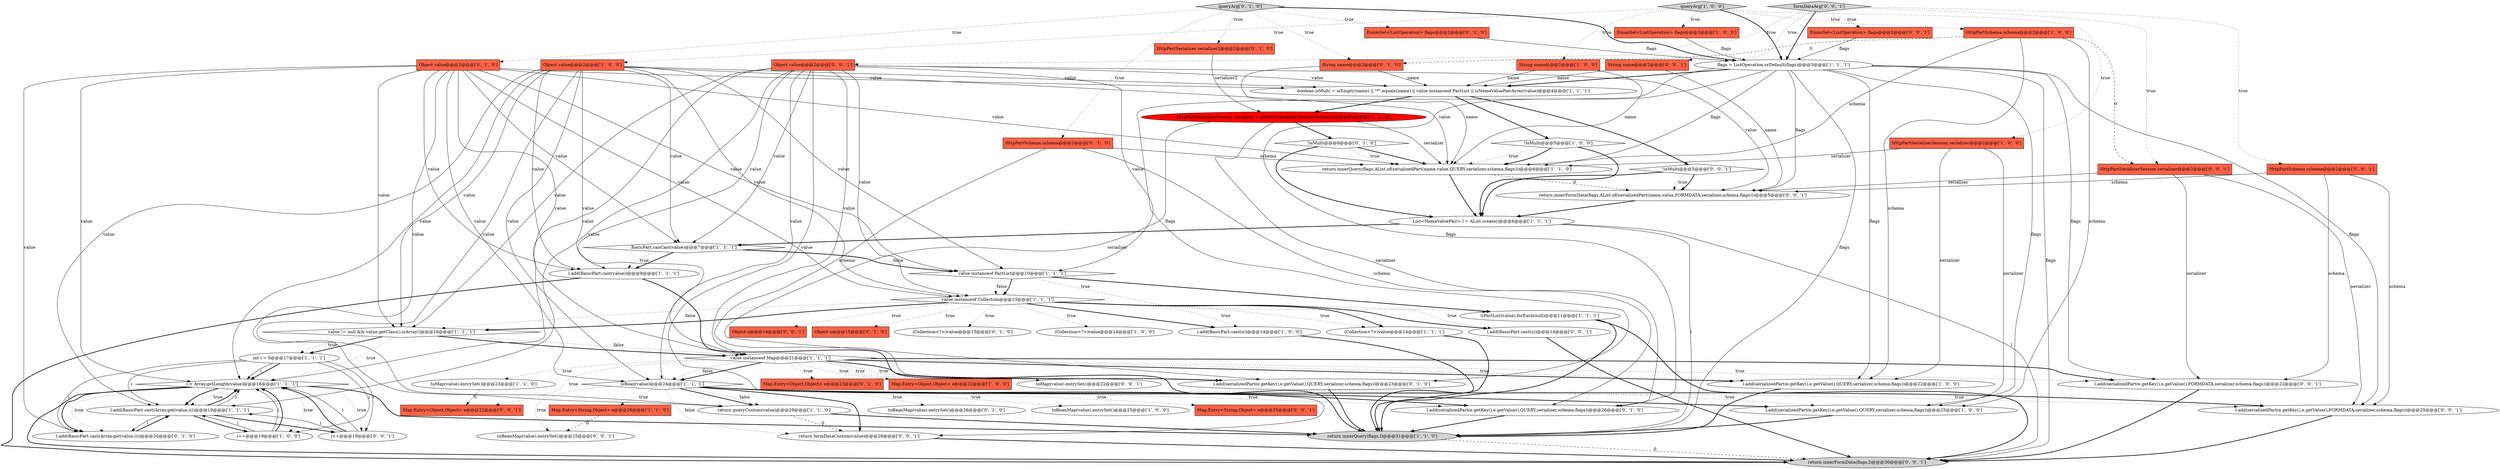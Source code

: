 digraph {
2 [style = filled, label = "i < Array.getLength(value)@@@18@@@['1', '1', '1']", fillcolor = white, shape = diamond image = "AAA0AAABBB1BBB"];
14 [style = filled, label = "l.add(BasicPart.cast(Array.get(value,i)))@@@19@@@['1', '1', '1']", fillcolor = white, shape = ellipse image = "AAA0AAABBB1BBB"];
21 [style = filled, label = "l.add(BasicPart.cast(value))@@@8@@@['1', '1', '1']", fillcolor = white, shape = ellipse image = "AAA0AAABBB1BBB"];
26 [style = filled, label = "l.add(serializedPart(e.getKey(),e.getValue(),QUERY,serializer,schema,flags))@@@25@@@['1', '0', '0']", fillcolor = white, shape = ellipse image = "AAA0AAABBB1BBB"];
19 [style = filled, label = "HttpPartSchema schema@@@2@@@['1', '0', '0']", fillcolor = tomato, shape = box image = "AAA1AAABBB1BBB"];
22 [style = filled, label = "flags = ListOperation.orDefault(flags)@@@3@@@['1', '1', '1']", fillcolor = white, shape = ellipse image = "AAA0AAABBB1BBB"];
50 [style = filled, label = "l.add(serializedPart(e.getKey(),e.getValue(),FORMDATA,serializer,schema,flags))@@@22@@@['0', '0', '1']", fillcolor = white, shape = ellipse image = "AAA0AAABBB3BBB"];
40 [style = filled, label = "(Collection<?>)value@@@15@@@['0', '1', '0']", fillcolor = white, shape = ellipse image = "AAA0AAABBB2BBB"];
42 [style = filled, label = "!isMulti@@@6@@@['0', '1', '0']", fillcolor = white, shape = diamond image = "AAA0AAABBB2BBB"];
48 [style = filled, label = "String name@@@2@@@['0', '1', '0']", fillcolor = tomato, shape = box image = "AAA1AAABBB2BBB"];
60 [style = filled, label = "return innerFormData(flags,l)@@@30@@@['0', '0', '1']", fillcolor = lightgray, shape = ellipse image = "AAA0AAABBB3BBB"];
59 [style = filled, label = "String name@@@2@@@['0', '0', '1']", fillcolor = tomato, shape = box image = "AAA0AAABBB3BBB"];
30 [style = filled, label = "(Collection<?>)value@@@14@@@['1', '1', '1']", fillcolor = white, shape = ellipse image = "AAA0AAABBB1BBB"];
28 [style = filled, label = "(Collection<?>)value@@@14@@@['1', '0', '0']", fillcolor = white, shape = ellipse image = "AAA0AAABBB1BBB"];
15 [style = filled, label = "value instanceof Collection@@@13@@@['1', '1', '1']", fillcolor = white, shape = diamond image = "AAA0AAABBB1BBB"];
12 [style = filled, label = "EnumSet<ListOperation> flags@@@2@@@['1', '0', '0']", fillcolor = tomato, shape = box image = "AAA0AAABBB1BBB"];
41 [style = filled, label = "HttpPartSerializerSession serializer = getPartSerializerSession(serializer2)@@@5@@@['0', '1', '0']", fillcolor = red, shape = ellipse image = "AAA1AAABBB2BBB"];
49 [style = filled, label = "toMap(value).entrySet()@@@22@@@['0', '0', '1']", fillcolor = white, shape = ellipse image = "AAA0AAABBB3BBB"];
10 [style = filled, label = "Object value@@@2@@@['1', '0', '0']", fillcolor = tomato, shape = box image = "AAA0AAABBB1BBB"];
39 [style = filled, label = "toBeanMap(value).entrySet()@@@26@@@['0', '1', '0']", fillcolor = white, shape = ellipse image = "AAA0AAABBB2BBB"];
67 [style = filled, label = "toBeanMap(value).entrySet()@@@25@@@['0', '0', '1']", fillcolor = white, shape = ellipse image = "AAA0AAABBB3BBB"];
53 [style = filled, label = "l.add(serializedPart(e.getKey(),e.getValue(),FORMDATA,serializer,schema,flags))@@@25@@@['0', '0', '1']", fillcolor = white, shape = ellipse image = "AAA0AAABBB3BBB"];
46 [style = filled, label = "HttpPartSchema schema@@@2@@@['0', '1', '0']", fillcolor = tomato, shape = box image = "AAA0AAABBB2BBB"];
51 [style = filled, label = "l.add(BasicPart.cast(o))@@@14@@@['0', '0', '1']", fillcolor = white, shape = ellipse image = "AAA0AAABBB3BBB"];
18 [style = filled, label = "l.add(BasicPart.cast(o))@@@14@@@['1', '0', '0']", fillcolor = white, shape = ellipse image = "AAA0AAABBB1BBB"];
55 [style = filled, label = "Object value@@@2@@@['0', '0', '1']", fillcolor = tomato, shape = box image = "AAA0AAABBB3BBB"];
27 [style = filled, label = "value instanceof PartList@@@10@@@['1', '1', '1']", fillcolor = white, shape = diamond image = "AAA0AAABBB1BBB"];
5 [style = filled, label = "i++@@@19@@@['1', '0', '0']", fillcolor = white, shape = ellipse image = "AAA0AAABBB1BBB"];
57 [style = filled, label = "HttpPartSchema schema@@@2@@@['0', '0', '1']", fillcolor = tomato, shape = box image = "AAA0AAABBB3BBB"];
32 [style = filled, label = "Map.Entry<String,Object> e@@@26@@@['1', '1', '0']", fillcolor = tomato, shape = box image = "AAA0AAABBB1BBB"];
3 [style = filled, label = "!isMulti@@@5@@@['1', '0', '0']", fillcolor = white, shape = diamond image = "AAA0AAABBB1BBB"];
58 [style = filled, label = "i++@@@19@@@['0', '0', '1']", fillcolor = white, shape = ellipse image = "AAA0AAABBB3BBB"];
31 [style = filled, label = "int i = 0@@@17@@@['1', '1', '1']", fillcolor = white, shape = ellipse image = "AAA0AAABBB1BBB"];
7 [style = filled, label = "value instanceof Map@@@21@@@['1', '1', '1']", fillcolor = white, shape = diamond image = "AAA0AAABBB1BBB"];
61 [style = filled, label = "return innerFormData(flags,AList.of(serializedPart(name,value,FORMDATA,serializer,schema,flags)))@@@5@@@['0', '0', '1']", fillcolor = white, shape = ellipse image = "AAA0AAABBB3BBB"];
8 [style = filled, label = "String name@@@2@@@['1', '0', '0']", fillcolor = tomato, shape = box image = "AAA0AAABBB1BBB"];
62 [style = filled, label = "EnumSet<ListOperation> flags@@@2@@@['0', '0', '1']", fillcolor = tomato, shape = box image = "AAA0AAABBB3BBB"];
11 [style = filled, label = "return queryCustom(value)@@@29@@@['1', '1', '0']", fillcolor = white, shape = ellipse image = "AAA0AAABBB1BBB"];
56 [style = filled, label = "!isMulti@@@5@@@['0', '0', '1']", fillcolor = white, shape = diamond image = "AAA0AAABBB3BBB"];
23 [style = filled, label = "((PartList)value).forEach(null)@@@11@@@['1', '1', '1']", fillcolor = white, shape = ellipse image = "AAA0AAABBB1BBB"];
66 [style = filled, label = "Map.Entry<Object,Object> e@@@22@@@['0', '0', '1']", fillcolor = tomato, shape = box image = "AAA0AAABBB3BBB"];
35 [style = filled, label = "l.add(serializedPart(e.getKey(),e.getValue(),QUERY,serializer,schema,flags))@@@26@@@['0', '1', '0']", fillcolor = white, shape = ellipse image = "AAA0AAABBB2BBB"];
13 [style = filled, label = "HttpPartSerializerSession serializer@@@2@@@['1', '0', '0']", fillcolor = tomato, shape = box image = "AAA0AAABBB1BBB"];
33 [style = filled, label = "isBean(value)@@@24@@@['1', '1', '1']", fillcolor = white, shape = diamond image = "AAA0AAABBB1BBB"];
37 [style = filled, label = "Object value@@@2@@@['0', '1', '0']", fillcolor = tomato, shape = box image = "AAA0AAABBB2BBB"];
44 [style = filled, label = "HttpPartSerializer serializer2@@@2@@@['0', '1', '0']", fillcolor = tomato, shape = box image = "AAA0AAABBB2BBB"];
47 [style = filled, label = "queryArg['0', '1', '0']", fillcolor = lightgray, shape = diamond image = "AAA0AAABBB2BBB"];
4 [style = filled, label = "BasicPart.canCast(value)@@@7@@@['1', '1', '1']", fillcolor = white, shape = diamond image = "AAA0AAABBB1BBB"];
54 [style = filled, label = "Object o@@@14@@@['0', '0', '1']", fillcolor = tomato, shape = box image = "AAA0AAABBB3BBB"];
29 [style = filled, label = "toMap(value).entrySet()@@@23@@@['1', '1', '0']", fillcolor = white, shape = ellipse image = "AAA0AAABBB1BBB"];
52 [style = filled, label = "formDataArg['0', '0', '1']", fillcolor = lightgray, shape = diamond image = "AAA0AAABBB3BBB"];
45 [style = filled, label = "EnumSet<ListOperation> flags@@@2@@@['0', '1', '0']", fillcolor = tomato, shape = box image = "AAA0AAABBB2BBB"];
0 [style = filled, label = "return innerQuery(flags,l)@@@31@@@['1', '1', '0']", fillcolor = lightgray, shape = ellipse image = "AAA0AAABBB1BBB"];
24 [style = filled, label = "toBeanMap(value).entrySet()@@@25@@@['1', '0', '0']", fillcolor = white, shape = ellipse image = "AAA0AAABBB1BBB"];
34 [style = filled, label = "l.add(serializedPart(e.getKey(),e.getValue(),QUERY,serializer,schema,flags))@@@23@@@['0', '1', '0']", fillcolor = white, shape = ellipse image = "AAA0AAABBB2BBB"];
64 [style = filled, label = "HttpPartSerializerSession serializer@@@2@@@['0', '0', '1']", fillcolor = tomato, shape = box image = "AAA0AAABBB3BBB"];
6 [style = filled, label = "List<NameValuePair> l = AList.create()@@@6@@@['1', '1', '1']", fillcolor = white, shape = ellipse image = "AAA0AAABBB1BBB"];
38 [style = filled, label = "Object o@@@15@@@['0', '1', '0']", fillcolor = tomato, shape = box image = "AAA0AAABBB2BBB"];
36 [style = filled, label = "l.add(BasicPart.cast(Array.get(value,i)))@@@20@@@['0', '1', '0']", fillcolor = white, shape = ellipse image = "AAA0AAABBB2BBB"];
1 [style = filled, label = "queryArg['1', '0', '0']", fillcolor = lightgray, shape = diamond image = "AAA0AAABBB1BBB"];
17 [style = filled, label = "value != null && value.getClass().isArray()@@@16@@@['1', '1', '1']", fillcolor = white, shape = diamond image = "AAA0AAABBB1BBB"];
63 [style = filled, label = "return formDataCustom(value)@@@28@@@['0', '0', '1']", fillcolor = white, shape = ellipse image = "AAA0AAABBB3BBB"];
43 [style = filled, label = "Map.Entry<Object,Object> e@@@23@@@['0', '1', '0']", fillcolor = tomato, shape = box image = "AAA0AAABBB2BBB"];
9 [style = filled, label = "l.add(serializedPart(e.getKey(),e.getValue(),QUERY,serializer,schema,flags))@@@22@@@['1', '0', '0']", fillcolor = white, shape = ellipse image = "AAA0AAABBB1BBB"];
25 [style = filled, label = "boolean isMulti = isEmpty(name) || \"*\".equals(name) || value instanceof PartList || isNameValuePairArray(value)@@@4@@@['1', '1', '1']", fillcolor = white, shape = ellipse image = "AAA0AAABBB1BBB"];
16 [style = filled, label = "Map.Entry<Object,Object> e@@@22@@@['1', '0', '0']", fillcolor = tomato, shape = box image = "AAA0AAABBB1BBB"];
65 [style = filled, label = "Map.Entry<String,Object> e@@@25@@@['0', '0', '1']", fillcolor = tomato, shape = box image = "AAA0AAABBB3BBB"];
20 [style = filled, label = "return innerQuery(flags,AList.of(serializedPart(name,value,QUERY,serializer,schema,flags)))@@@6@@@['1', '1', '0']", fillcolor = white, shape = ellipse image = "AAA0AAABBB1BBB"];
33->67 [style = dotted, label="true"];
61->6 [style = bold, label=""];
7->66 [style = dotted, label="true"];
8->20 [style = solid, label="name"];
41->34 [style = solid, label="serializer"];
7->34 [style = dotted, label="true"];
10->17 [style = solid, label="value"];
37->2 [style = solid, label="value"];
22->60 [style = solid, label="flags"];
55->17 [style = solid, label="value"];
19->20 [style = solid, label="schema"];
37->15 [style = solid, label="value"];
27->23 [style = dotted, label="true"];
37->36 [style = solid, label="value"];
62->22 [style = solid, label="flags"];
47->37 [style = dotted, label="true"];
33->63 [style = dotted, label="false"];
52->64 [style = dotted, label="true"];
22->50 [style = solid, label="flags"];
33->26 [style = dotted, label="true"];
27->15 [style = bold, label=""];
33->63 [style = bold, label=""];
19->64 [style = dashed, label="0"];
13->26 [style = solid, label="serializer"];
15->30 [style = dotted, label="true"];
55->63 [style = solid, label="value"];
7->9 [style = bold, label=""];
47->22 [style = bold, label=""];
1->13 [style = dotted, label="true"];
10->27 [style = solid, label="value"];
31->5 [style = solid, label="i"];
15->17 [style = bold, label=""];
33->11 [style = bold, label=""];
15->17 [style = dotted, label="false"];
33->35 [style = dotted, label="true"];
52->62 [style = dotted, label="true"];
56->61 [style = dotted, label="true"];
10->20 [style = solid, label="value"];
47->46 [style = dotted, label="true"];
2->14 [style = bold, label=""];
64->53 [style = solid, label="serializer"];
55->27 [style = solid, label="value"];
59->25 [style = solid, label="name"];
2->36 [style = bold, label=""];
7->16 [style = dotted, label="true"];
1->12 [style = dotted, label="true"];
37->25 [style = solid, label="value"];
46->34 [style = solid, label="schema"];
55->4 [style = solid, label="value"];
17->2 [style = dotted, label="true"];
20->61 [style = dashed, label="0"];
53->60 [style = bold, label=""];
41->20 [style = solid, label="serializer"];
64->50 [style = solid, label="serializer"];
18->0 [style = bold, label=""];
41->42 [style = bold, label=""];
52->57 [style = dotted, label="true"];
55->14 [style = solid, label="value"];
37->7 [style = solid, label="value"];
31->36 [style = solid, label="i"];
55->15 [style = solid, label="value"];
22->25 [style = bold, label=""];
17->7 [style = dotted, label="false"];
21->0 [style = bold, label=""];
29->66 [style = dashed, label="0"];
33->32 [style = dotted, label="true"];
15->18 [style = dotted, label="true"];
8->25 [style = solid, label="name"];
25->3 [style = bold, label=""];
15->40 [style = dotted, label="true"];
10->14 [style = solid, label="value"];
4->21 [style = bold, label=""];
33->11 [style = dotted, label="false"];
5->14 [style = solid, label="i"];
58->2 [style = bold, label=""];
31->2 [style = bold, label=""];
2->58 [style = dotted, label="true"];
36->14 [style = bold, label=""];
22->53 [style = solid, label="flags"];
52->59 [style = dotted, label="true"];
34->0 [style = bold, label=""];
37->33 [style = solid, label="value"];
55->7 [style = solid, label="value"];
4->27 [style = dotted, label="false"];
7->29 [style = dotted, label="true"];
7->33 [style = bold, label=""];
6->4 [style = bold, label=""];
10->15 [style = solid, label="value"];
26->0 [style = bold, label=""];
22->34 [style = solid, label="flags"];
35->0 [style = bold, label=""];
51->60 [style = bold, label=""];
19->9 [style = solid, label="schema"];
48->25 [style = solid, label="name"];
46->20 [style = solid, label="schema"];
19->48 [style = dashed, label="0"];
55->33 [style = solid, label="value"];
1->8 [style = dotted, label="true"];
15->51 [style = dotted, label="true"];
37->27 [style = solid, label="value"];
21->60 [style = bold, label=""];
6->0 [style = solid, label="l"];
55->25 [style = solid, label="value"];
22->0 [style = solid, label="flags"];
57->53 [style = solid, label="schema"];
58->2 [style = solid, label="i"];
7->50 [style = bold, label=""];
10->7 [style = solid, label="value"];
33->39 [style = dotted, label="true"];
56->6 [style = bold, label=""];
1->10 [style = dotted, label="true"];
58->14 [style = solid, label="i"];
47->48 [style = dotted, label="true"];
57->61 [style = solid, label="schema"];
52->55 [style = dotted, label="true"];
15->54 [style = dotted, label="true"];
14->36 [style = solid, label="i"];
25->41 [style = bold, label=""];
7->50 [style = dotted, label="true"];
5->2 [style = solid, label="i"];
22->20 [style = solid, label="flags"];
0->60 [style = dashed, label="0"];
3->6 [style = bold, label=""];
10->33 [style = solid, label="value"];
2->60 [style = bold, label=""];
13->20 [style = solid, label="serializer"];
48->20 [style = solid, label="name"];
14->58 [style = bold, label=""];
52->22 [style = bold, label=""];
31->14 [style = solid, label="i"];
23->0 [style = bold, label=""];
1->19 [style = dotted, label="true"];
27->15 [style = dotted, label="false"];
33->26 [style = bold, label=""];
46->35 [style = solid, label="schema"];
59->61 [style = solid, label="name"];
15->28 [style = dotted, label="true"];
4->21 [style = dotted, label="true"];
33->53 [style = dotted, label="true"];
2->0 [style = bold, label=""];
22->9 [style = solid, label="flags"];
63->60 [style = bold, label=""];
50->60 [style = bold, label=""];
37->21 [style = solid, label="value"];
33->24 [style = dotted, label="true"];
37->11 [style = solid, label="value"];
42->20 [style = dotted, label="true"];
2->14 [style = dotted, label="true"];
14->2 [style = bold, label=""];
30->0 [style = bold, label=""];
2->36 [style = dotted, label="true"];
32->67 [style = dashed, label="0"];
2->5 [style = dotted, label="true"];
6->60 [style = solid, label="l"];
22->61 [style = solid, label="flags"];
10->2 [style = solid, label="value"];
14->5 [style = bold, label=""];
57->50 [style = solid, label="schema"];
55->21 [style = solid, label="value"];
13->9 [style = solid, label="serializer"];
7->49 [style = dotted, label="true"];
33->35 [style = bold, label=""];
9->0 [style = bold, label=""];
44->41 [style = solid, label="serializer2"];
12->22 [style = solid, label="flags"];
25->56 [style = bold, label=""];
17->31 [style = bold, label=""];
64->61 [style = solid, label="serializer"];
42->20 [style = bold, label=""];
47->45 [style = dotted, label="true"];
47->44 [style = dotted, label="true"];
10->11 [style = solid, label="value"];
19->26 [style = solid, label="schema"];
22->35 [style = solid, label="flags"];
20->6 [style = bold, label=""];
15->30 [style = bold, label=""];
56->61 [style = bold, label=""];
7->9 [style = dotted, label="true"];
33->65 [style = dotted, label="true"];
15->18 [style = bold, label=""];
33->53 [style = bold, label=""];
11->63 [style = dashed, label="0"];
37->17 [style = solid, label="value"];
1->22 [style = bold, label=""];
23->60 [style = bold, label=""];
31->2 [style = solid, label="i"];
17->7 [style = bold, label=""];
17->31 [style = dotted, label="true"];
5->2 [style = bold, label=""];
3->20 [style = bold, label=""];
11->0 [style = bold, label=""];
41->35 [style = solid, label="serializer"];
7->34 [style = bold, label=""];
45->22 [style = solid, label="flags"];
55->2 [style = solid, label="value"];
37->20 [style = solid, label="value"];
42->6 [style = bold, label=""];
7->33 [style = dotted, label="false"];
4->27 [style = bold, label=""];
10->4 [style = solid, label="value"];
10->21 [style = solid, label="value"];
15->38 [style = dotted, label="true"];
27->23 [style = bold, label=""];
37->4 [style = solid, label="value"];
22->26 [style = solid, label="flags"];
10->25 [style = solid, label="value"];
31->58 [style = solid, label="i"];
7->43 [style = dotted, label="true"];
14->2 [style = solid, label="i"];
3->20 [style = dotted, label="true"];
55->61 [style = solid, label="value"];
15->51 [style = bold, label=""];
}
